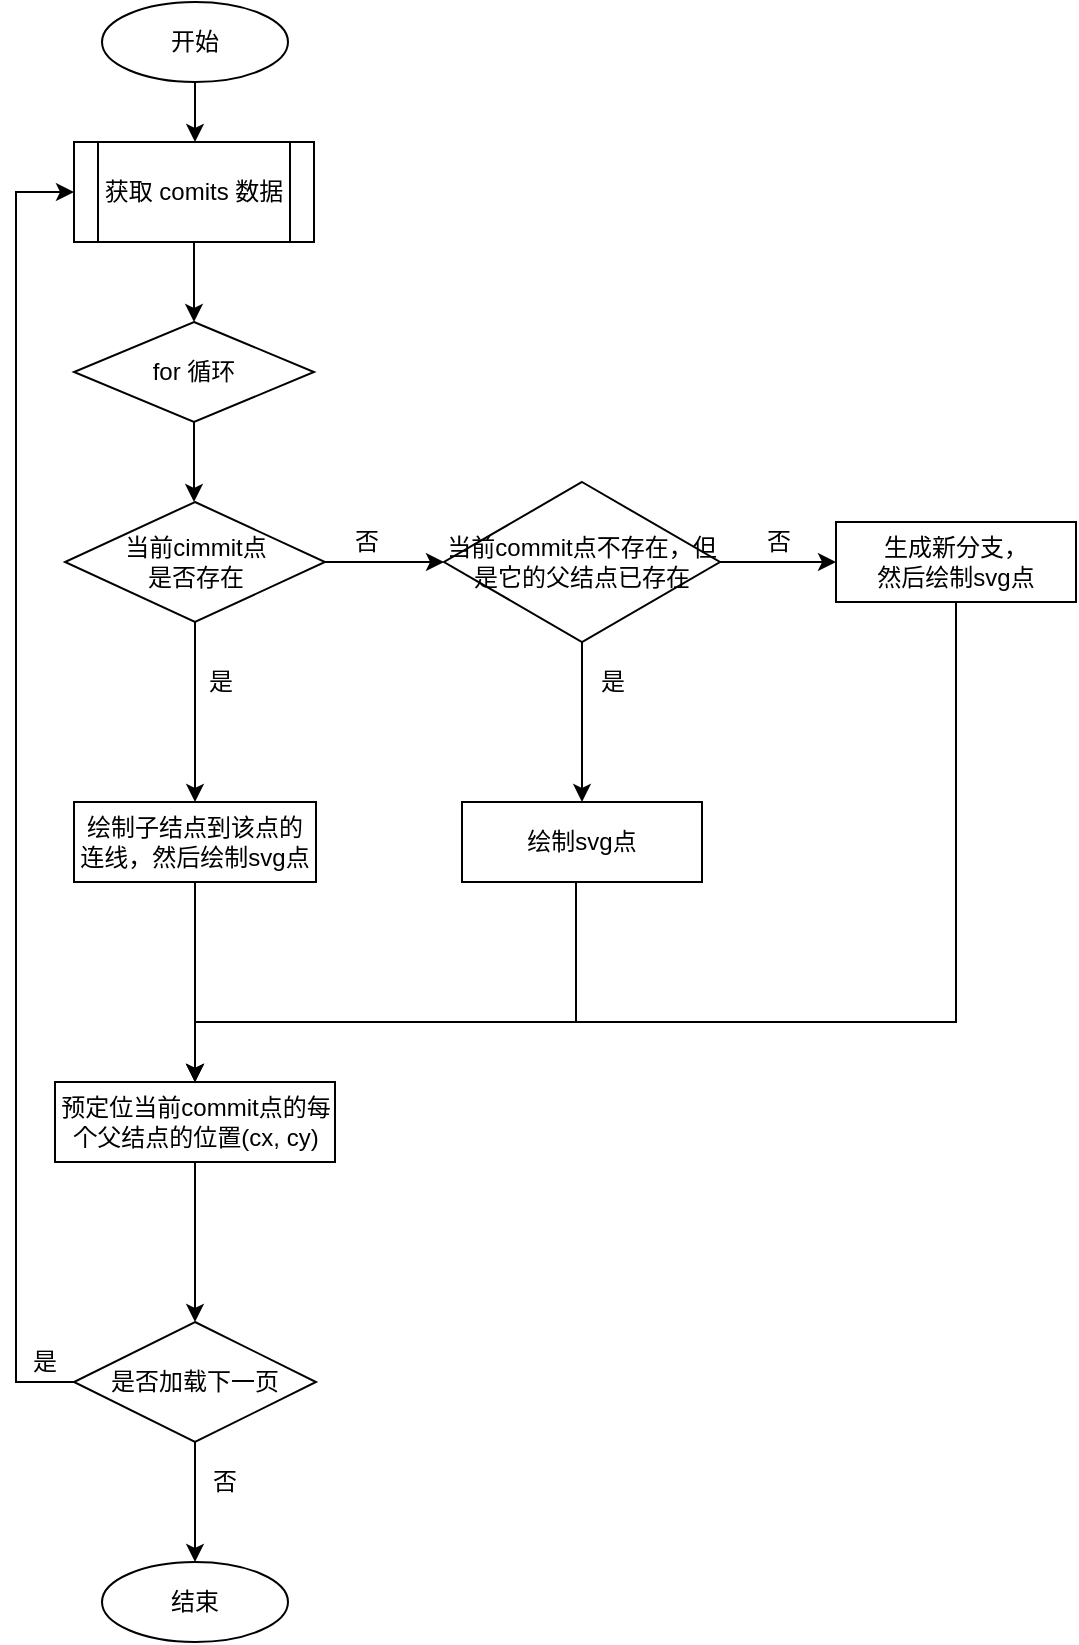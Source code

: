 <mxfile version="12.3.9" type="github" pages="1"><diagram id="UhPBiYfVd4yodbBSG7p5" name="Page-1"><mxGraphModel dx="946" dy="614" grid="0" gridSize="10" guides="1" tooltips="1" connect="1" arrows="1" fold="1" page="1" pageScale="1" pageWidth="827" pageHeight="1169" math="0" shadow="0"><root><mxCell id="0"/><mxCell id="1" parent="0"/><mxCell id="OotoNBeVz-y9_8sC5H4v-1" value="" style="edgeStyle=orthogonalEdgeStyle;rounded=0;orthogonalLoop=1;jettySize=auto;html=1;" edge="1" parent="1" source="OotoNBeVz-y9_8sC5H4v-2" target="OotoNBeVz-y9_8sC5H4v-3"><mxGeometry relative="1" as="geometry"><Array as="points"><mxPoint x="229" y="80"/><mxPoint x="229" y="80"/></Array></mxGeometry></mxCell><mxCell id="OotoNBeVz-y9_8sC5H4v-2" value="开始" style="ellipse;whiteSpace=wrap;html=1;" vertex="1" parent="1"><mxGeometry x="183" y="40" width="93" height="40" as="geometry"/></mxCell><mxCell id="OotoNBeVz-y9_8sC5H4v-6" value="" style="edgeStyle=orthogonalEdgeStyle;rounded=0;orthogonalLoop=1;jettySize=auto;html=1;entryX=0.5;entryY=0;entryDx=0;entryDy=0;" edge="1" parent="1" source="OotoNBeVz-y9_8sC5H4v-3" target="OotoNBeVz-y9_8sC5H4v-7"><mxGeometry relative="1" as="geometry"><mxPoint x="229" y="220" as="targetPoint"/></mxGeometry></mxCell><mxCell id="OotoNBeVz-y9_8sC5H4v-3" value="获取 comits 数据" style="shape=process;whiteSpace=wrap;html=1;backgroundOutline=1;" vertex="1" parent="1"><mxGeometry x="169" y="110" width="120" height="50" as="geometry"/></mxCell><mxCell id="OotoNBeVz-y9_8sC5H4v-9" value="" style="edgeStyle=orthogonalEdgeStyle;rounded=0;orthogonalLoop=1;jettySize=auto;html=1;" edge="1" parent="1" source="OotoNBeVz-y9_8sC5H4v-7"><mxGeometry relative="1" as="geometry"><mxPoint x="229" y="290" as="targetPoint"/></mxGeometry></mxCell><mxCell id="OotoNBeVz-y9_8sC5H4v-7" value="for 循环" style="rhombus;whiteSpace=wrap;html=1;" vertex="1" parent="1"><mxGeometry x="169" y="200" width="120" height="50" as="geometry"/></mxCell><mxCell id="OotoNBeVz-y9_8sC5H4v-16" value="" style="edgeStyle=orthogonalEdgeStyle;rounded=0;orthogonalLoop=1;jettySize=auto;html=1;entryX=0.5;entryY=0;entryDx=0;entryDy=0;" edge="1" parent="1" source="OotoNBeVz-y9_8sC5H4v-10" target="OotoNBeVz-y9_8sC5H4v-11"><mxGeometry relative="1" as="geometry"><mxPoint x="229" y="420" as="targetPoint"/></mxGeometry></mxCell><mxCell id="OotoNBeVz-y9_8sC5H4v-19" value="" style="edgeStyle=orthogonalEdgeStyle;rounded=0;orthogonalLoop=1;jettySize=auto;html=1;" edge="1" parent="1" source="OotoNBeVz-y9_8sC5H4v-10" target="OotoNBeVz-y9_8sC5H4v-18"><mxGeometry relative="1" as="geometry"/></mxCell><mxCell id="OotoNBeVz-y9_8sC5H4v-10" value="当前cimmit点&lt;br&gt;是否存在" style="rhombus;whiteSpace=wrap;html=1;" vertex="1" parent="1"><mxGeometry x="164.5" y="290" width="130" height="60" as="geometry"/></mxCell><mxCell id="OotoNBeVz-y9_8sC5H4v-30" value="" style="edgeStyle=orthogonalEdgeStyle;rounded=0;orthogonalLoop=1;jettySize=auto;html=1;entryX=0.5;entryY=0;entryDx=0;entryDy=0;" edge="1" parent="1" source="OotoNBeVz-y9_8sC5H4v-18" target="OotoNBeVz-y9_8sC5H4v-31"><mxGeometry relative="1" as="geometry"><mxPoint x="419.5" y="420" as="targetPoint"/></mxGeometry></mxCell><mxCell id="OotoNBeVz-y9_8sC5H4v-41" style="edgeStyle=orthogonalEdgeStyle;rounded=0;orthogonalLoop=1;jettySize=auto;html=1;exitX=1;exitY=0.5;exitDx=0;exitDy=0;entryX=0;entryY=0.5;entryDx=0;entryDy=0;" edge="1" parent="1" source="OotoNBeVz-y9_8sC5H4v-18" target="OotoNBeVz-y9_8sC5H4v-34"><mxGeometry relative="1" as="geometry"/></mxCell><mxCell id="OotoNBeVz-y9_8sC5H4v-18" value="当前commit点不存在，但是它的父结点已存在" style="rhombus;whiteSpace=wrap;html=1;" vertex="1" parent="1"><mxGeometry x="354" y="280" width="138" height="80" as="geometry"/></mxCell><mxCell id="OotoNBeVz-y9_8sC5H4v-45" style="edgeStyle=orthogonalEdgeStyle;rounded=0;orthogonalLoop=1;jettySize=auto;html=1;exitX=0.5;exitY=1;exitDx=0;exitDy=0;entryX=0.5;entryY=0;entryDx=0;entryDy=0;" edge="1" parent="1" source="OotoNBeVz-y9_8sC5H4v-11" target="OotoNBeVz-y9_8sC5H4v-39"><mxGeometry relative="1" as="geometry"/></mxCell><mxCell id="OotoNBeVz-y9_8sC5H4v-11" value="&lt;span style=&quot;white-space: normal&quot;&gt;绘制子结点到该点的连线，然后绘制svg点&lt;/span&gt;" style="rounded=0;whiteSpace=wrap;html=1;" vertex="1" parent="1"><mxGeometry x="169" y="440" width="121" height="40" as="geometry"/></mxCell><mxCell id="OotoNBeVz-y9_8sC5H4v-46" style="edgeStyle=orthogonalEdgeStyle;rounded=0;orthogonalLoop=1;jettySize=auto;html=1;entryX=0.5;entryY=0;entryDx=0;entryDy=0;" edge="1" parent="1" source="OotoNBeVz-y9_8sC5H4v-31" target="OotoNBeVz-y9_8sC5H4v-39"><mxGeometry relative="1" as="geometry"><Array as="points"><mxPoint x="420" y="550"/><mxPoint x="230" y="550"/></Array></mxGeometry></mxCell><mxCell id="OotoNBeVz-y9_8sC5H4v-31" value="&lt;span style=&quot;white-space: normal&quot;&gt;绘制svg点&lt;/span&gt;" style="rounded=0;whiteSpace=wrap;html=1;" vertex="1" parent="1"><mxGeometry x="363" y="440" width="120" height="40" as="geometry"/></mxCell><mxCell id="OotoNBeVz-y9_8sC5H4v-47" style="edgeStyle=orthogonalEdgeStyle;rounded=0;orthogonalLoop=1;jettySize=auto;html=1;exitX=0.5;exitY=1;exitDx=0;exitDy=0;entryX=0.5;entryY=0;entryDx=0;entryDy=0;" edge="1" parent="1" source="OotoNBeVz-y9_8sC5H4v-34" target="OotoNBeVz-y9_8sC5H4v-39"><mxGeometry relative="1" as="geometry"><Array as="points"><mxPoint x="610" y="550"/><mxPoint x="230" y="550"/></Array></mxGeometry></mxCell><mxCell id="OotoNBeVz-y9_8sC5H4v-34" value="&lt;span&gt;生成新分支，&lt;br&gt;然后绘制svg点&lt;br&gt;&lt;/span&gt;" style="rounded=0;whiteSpace=wrap;html=1;" vertex="1" parent="1"><mxGeometry x="550" y="300" width="120" height="40" as="geometry"/></mxCell><mxCell id="OotoNBeVz-y9_8sC5H4v-53" style="edgeStyle=orthogonalEdgeStyle;rounded=0;orthogonalLoop=1;jettySize=auto;html=1;exitX=0.5;exitY=1;exitDx=0;exitDy=0;" edge="1" parent="1" source="OotoNBeVz-y9_8sC5H4v-39" target="OotoNBeVz-y9_8sC5H4v-52"><mxGeometry relative="1" as="geometry"/></mxCell><mxCell id="OotoNBeVz-y9_8sC5H4v-39" value="&lt;span&gt;预定位当前&lt;/span&gt;&lt;span lang=&quot;EN-US&quot;&gt;commit&lt;/span&gt;&lt;span&gt;点的每个父结点的位置&lt;/span&gt;&lt;span lang=&quot;EN-US&quot;&gt;(cx, cy)&lt;/span&gt;" style="rounded=0;whiteSpace=wrap;html=1;" vertex="1" parent="1"><mxGeometry x="159.5" y="580" width="140" height="40" as="geometry"/></mxCell><mxCell id="OotoNBeVz-y9_8sC5H4v-54" style="edgeStyle=orthogonalEdgeStyle;rounded=0;orthogonalLoop=1;jettySize=auto;html=1;exitX=0.5;exitY=1;exitDx=0;exitDy=0;" edge="1" parent="1" source="OotoNBeVz-y9_8sC5H4v-52"><mxGeometry relative="1" as="geometry"><mxPoint x="229.5" y="820" as="targetPoint"/></mxGeometry></mxCell><mxCell id="OotoNBeVz-y9_8sC5H4v-55" style="edgeStyle=orthogonalEdgeStyle;rounded=0;orthogonalLoop=1;jettySize=auto;html=1;exitX=0;exitY=0.5;exitDx=0;exitDy=0;entryX=0;entryY=0.5;entryDx=0;entryDy=0;" edge="1" parent="1" source="OotoNBeVz-y9_8sC5H4v-52" target="OotoNBeVz-y9_8sC5H4v-3"><mxGeometry relative="1" as="geometry"><mxPoint x="230" y="182" as="targetPoint"/><Array as="points"><mxPoint x="140" y="730"/><mxPoint x="140" y="135"/></Array></mxGeometry></mxCell><mxCell id="OotoNBeVz-y9_8sC5H4v-52" value="是否加载下一页" style="rhombus;whiteSpace=wrap;html=1;" vertex="1" parent="1"><mxGeometry x="169" y="700" width="121" height="60" as="geometry"/></mxCell><mxCell id="OotoNBeVz-y9_8sC5H4v-56" value="是" style="text;html=1;align=center;verticalAlign=middle;resizable=0;points=[];;autosize=1;" vertex="1" parent="1"><mxGeometry x="139" y="710" width="30" height="20" as="geometry"/></mxCell><mxCell id="OotoNBeVz-y9_8sC5H4v-57" value="否" style="text;html=1;align=center;verticalAlign=middle;resizable=0;points=[];;autosize=1;" vertex="1" parent="1"><mxGeometry x="229" y="770" width="30" height="20" as="geometry"/></mxCell><mxCell id="OotoNBeVz-y9_8sC5H4v-60" value="否" style="text;html=1;align=center;verticalAlign=middle;resizable=0;points=[];;autosize=1;" vertex="1" parent="1"><mxGeometry x="299.5" y="300" width="30" height="20" as="geometry"/></mxCell><mxCell id="OotoNBeVz-y9_8sC5H4v-61" value="是" style="text;html=1;align=center;verticalAlign=middle;resizable=0;points=[];;autosize=1;" vertex="1" parent="1"><mxGeometry x="227" y="370" width="30" height="20" as="geometry"/></mxCell><mxCell id="OotoNBeVz-y9_8sC5H4v-62" value="是" style="text;html=1;align=center;verticalAlign=middle;resizable=0;points=[];;autosize=1;" vertex="1" parent="1"><mxGeometry x="423" y="370" width="30" height="20" as="geometry"/></mxCell><mxCell id="OotoNBeVz-y9_8sC5H4v-63" value="否" style="text;html=1;align=center;verticalAlign=middle;resizable=0;points=[];;autosize=1;" vertex="1" parent="1"><mxGeometry x="506" y="300" width="30" height="20" as="geometry"/></mxCell><mxCell id="OotoNBeVz-y9_8sC5H4v-64" value="结束" style="ellipse;whiteSpace=wrap;html=1;" vertex="1" parent="1"><mxGeometry x="183" y="820" width="93" height="40" as="geometry"/></mxCell></root></mxGraphModel></diagram></mxfile>